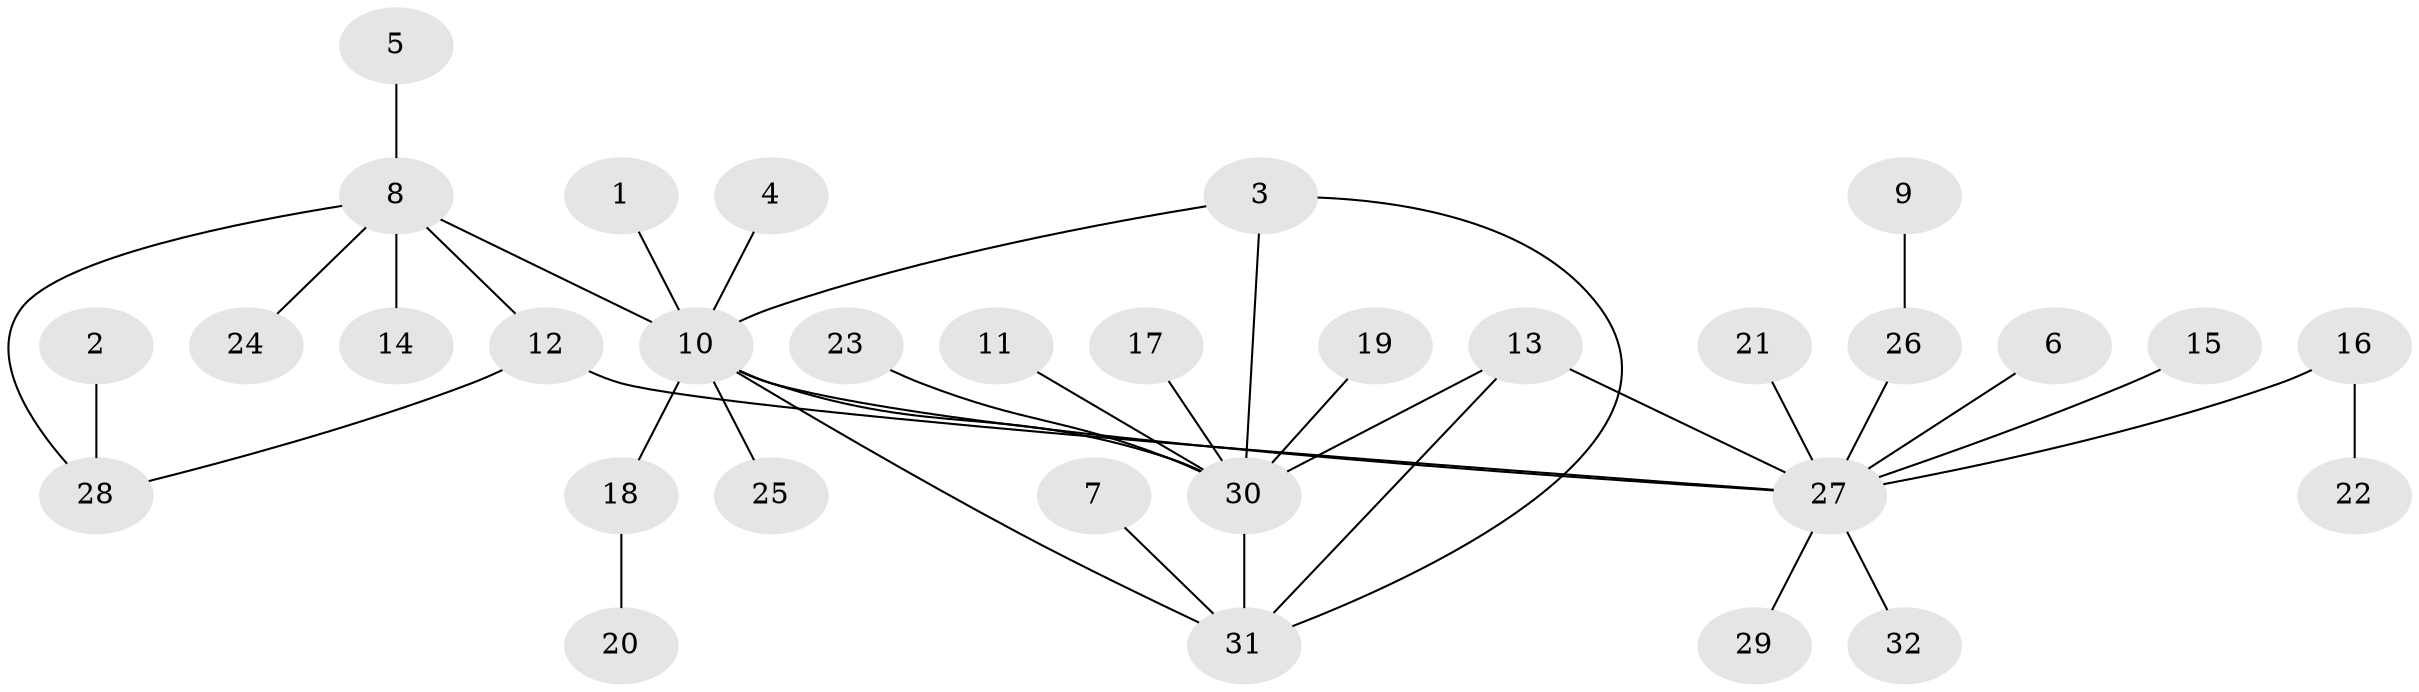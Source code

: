 // original degree distribution, {4: 0.047619047619047616, 8: 0.031746031746031744, 12: 0.015873015873015872, 1: 0.6031746031746031, 5: 0.015873015873015872, 3: 0.09523809523809523, 13: 0.015873015873015872, 6: 0.015873015873015872, 2: 0.15873015873015872}
// Generated by graph-tools (version 1.1) at 2025/01/03/09/25 03:01:46]
// undirected, 32 vertices, 38 edges
graph export_dot {
graph [start="1"]
  node [color=gray90,style=filled];
  1;
  2;
  3;
  4;
  5;
  6;
  7;
  8;
  9;
  10;
  11;
  12;
  13;
  14;
  15;
  16;
  17;
  18;
  19;
  20;
  21;
  22;
  23;
  24;
  25;
  26;
  27;
  28;
  29;
  30;
  31;
  32;
  1 -- 10 [weight=1.0];
  2 -- 28 [weight=1.0];
  3 -- 10 [weight=1.0];
  3 -- 30 [weight=1.0];
  3 -- 31 [weight=1.0];
  4 -- 10 [weight=1.0];
  5 -- 8 [weight=1.0];
  6 -- 27 [weight=1.0];
  7 -- 31 [weight=1.0];
  8 -- 10 [weight=1.0];
  8 -- 12 [weight=1.0];
  8 -- 14 [weight=1.0];
  8 -- 24 [weight=1.0];
  8 -- 28 [weight=1.0];
  9 -- 26 [weight=1.0];
  10 -- 18 [weight=1.0];
  10 -- 25 [weight=1.0];
  10 -- 27 [weight=1.0];
  10 -- 30 [weight=1.0];
  10 -- 31 [weight=1.0];
  11 -- 30 [weight=1.0];
  12 -- 27 [weight=1.0];
  12 -- 28 [weight=1.0];
  13 -- 27 [weight=1.0];
  13 -- 30 [weight=1.0];
  13 -- 31 [weight=1.0];
  15 -- 27 [weight=1.0];
  16 -- 22 [weight=1.0];
  16 -- 27 [weight=1.0];
  17 -- 30 [weight=1.0];
  18 -- 20 [weight=1.0];
  19 -- 30 [weight=1.0];
  21 -- 27 [weight=1.0];
  23 -- 30 [weight=1.0];
  26 -- 27 [weight=1.0];
  27 -- 29 [weight=1.0];
  27 -- 32 [weight=1.0];
  30 -- 31 [weight=1.0];
}
